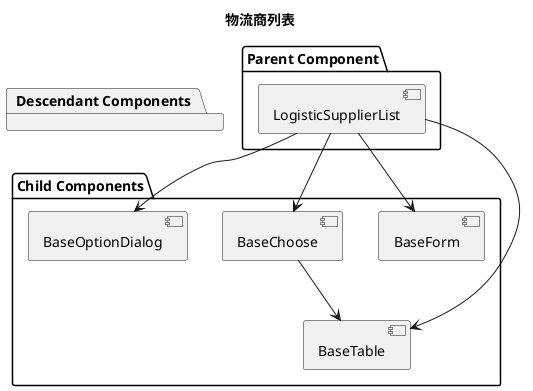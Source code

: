 @startuml
title 物流商列表

package "Parent Component" {
  [LogisticSupplierList]
}

package "Child Components" {
  [BaseForm]
  [BaseTable]
  [BaseChoose]
  [BaseOptionDialog]
}

package "Descendant Components" {
  [BaseTable]
}

[LogisticSupplierList]                     -->       [BaseForm]
[LogisticSupplierList]                     -->       [BaseTable]
[LogisticSupplierList]                     -->       [BaseChoose]
[LogisticSupplierList]                     -->       [BaseOptionDialog]
[BaseChoose]                                -->       [BaseTable]

@enduml

@startuml
title 海外仓列表

package "Parent Component" {
  [overseaLocationList]
}

package "Child Components" {
  [BaseForm]
  [BaseChoose]
  [BaseOptionDialog]
}

package "Descendant Components" {
  [BaseTable]
}

[overseaLocationList]                     -->       [BaseChoose]
[overseaLocationList]                     -->       [BaseOptionDialog]
[overseaLocationList]                     -->       [BaseForm]
[BaseChoose]                                 -->       [BaseTable]

note right 
  warehouseAreaList,warehouseList,platformList,labelList与海外仓列表类似
end note

@enduml

@startuml
title 店铺列表

package "Parent Component" {
  [shopList]
}

package "Child Components" {
  [BaseChoose]
  [BaseOptionDialog]
  [BaseForm]
  [BaseTable]
}

package "Descendant Components" {
  [BaseTable]
}

[shopList]                     -->       [BaseChoose]
[shopList]                     -->       [BaseOptionDialog]
[shopList]                     -->       [BaseForm]
[shopList]                     -->       [BaseTable]
[BaseChoose]              -->       [BaseTable]

note right
  skuList与shopList类似
end note

@enduml
